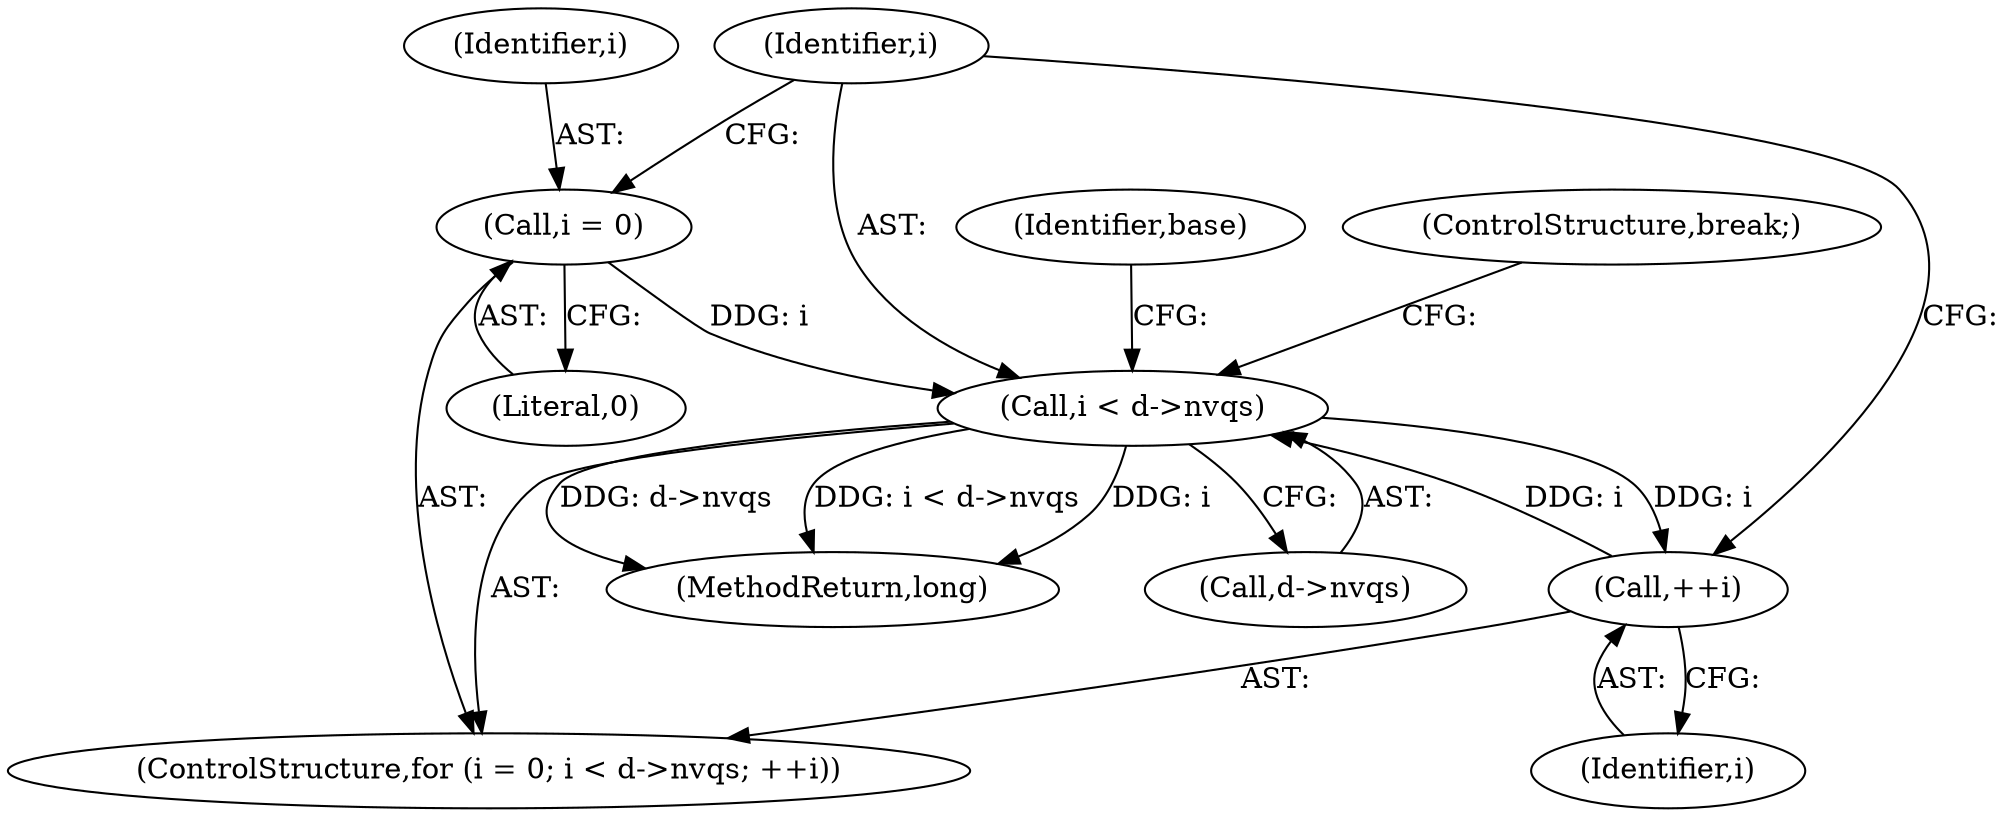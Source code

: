 digraph "0_linux_7932c0bd7740f4cd2aa168d3ce0199e7af7d72d5@pointer" {
"1000180" [label="(Call,i < d->nvqs)"];
"1000177" [label="(Call,i = 0)"];
"1000185" [label="(Call,++i)"];
"1000180" [label="(Call,i < d->nvqs)"];
"1000181" [label="(Identifier,i)"];
"1000180" [label="(Call,i < d->nvqs)"];
"1000179" [label="(Literal,0)"];
"1000186" [label="(Identifier,i)"];
"1000177" [label="(Call,i = 0)"];
"1000360" [label="(MethodReturn,long)"];
"1000191" [label="(Identifier,base)"];
"1000233" [label="(ControlStructure,break;)"];
"1000182" [label="(Call,d->nvqs)"];
"1000185" [label="(Call,++i)"];
"1000176" [label="(ControlStructure,for (i = 0; i < d->nvqs; ++i))"];
"1000178" [label="(Identifier,i)"];
"1000180" -> "1000176"  [label="AST: "];
"1000180" -> "1000182"  [label="CFG: "];
"1000181" -> "1000180"  [label="AST: "];
"1000182" -> "1000180"  [label="AST: "];
"1000191" -> "1000180"  [label="CFG: "];
"1000233" -> "1000180"  [label="CFG: "];
"1000180" -> "1000360"  [label="DDG: i"];
"1000180" -> "1000360"  [label="DDG: d->nvqs"];
"1000180" -> "1000360"  [label="DDG: i < d->nvqs"];
"1000177" -> "1000180"  [label="DDG: i"];
"1000185" -> "1000180"  [label="DDG: i"];
"1000180" -> "1000185"  [label="DDG: i"];
"1000177" -> "1000176"  [label="AST: "];
"1000177" -> "1000179"  [label="CFG: "];
"1000178" -> "1000177"  [label="AST: "];
"1000179" -> "1000177"  [label="AST: "];
"1000181" -> "1000177"  [label="CFG: "];
"1000185" -> "1000176"  [label="AST: "];
"1000185" -> "1000186"  [label="CFG: "];
"1000186" -> "1000185"  [label="AST: "];
"1000181" -> "1000185"  [label="CFG: "];
}
